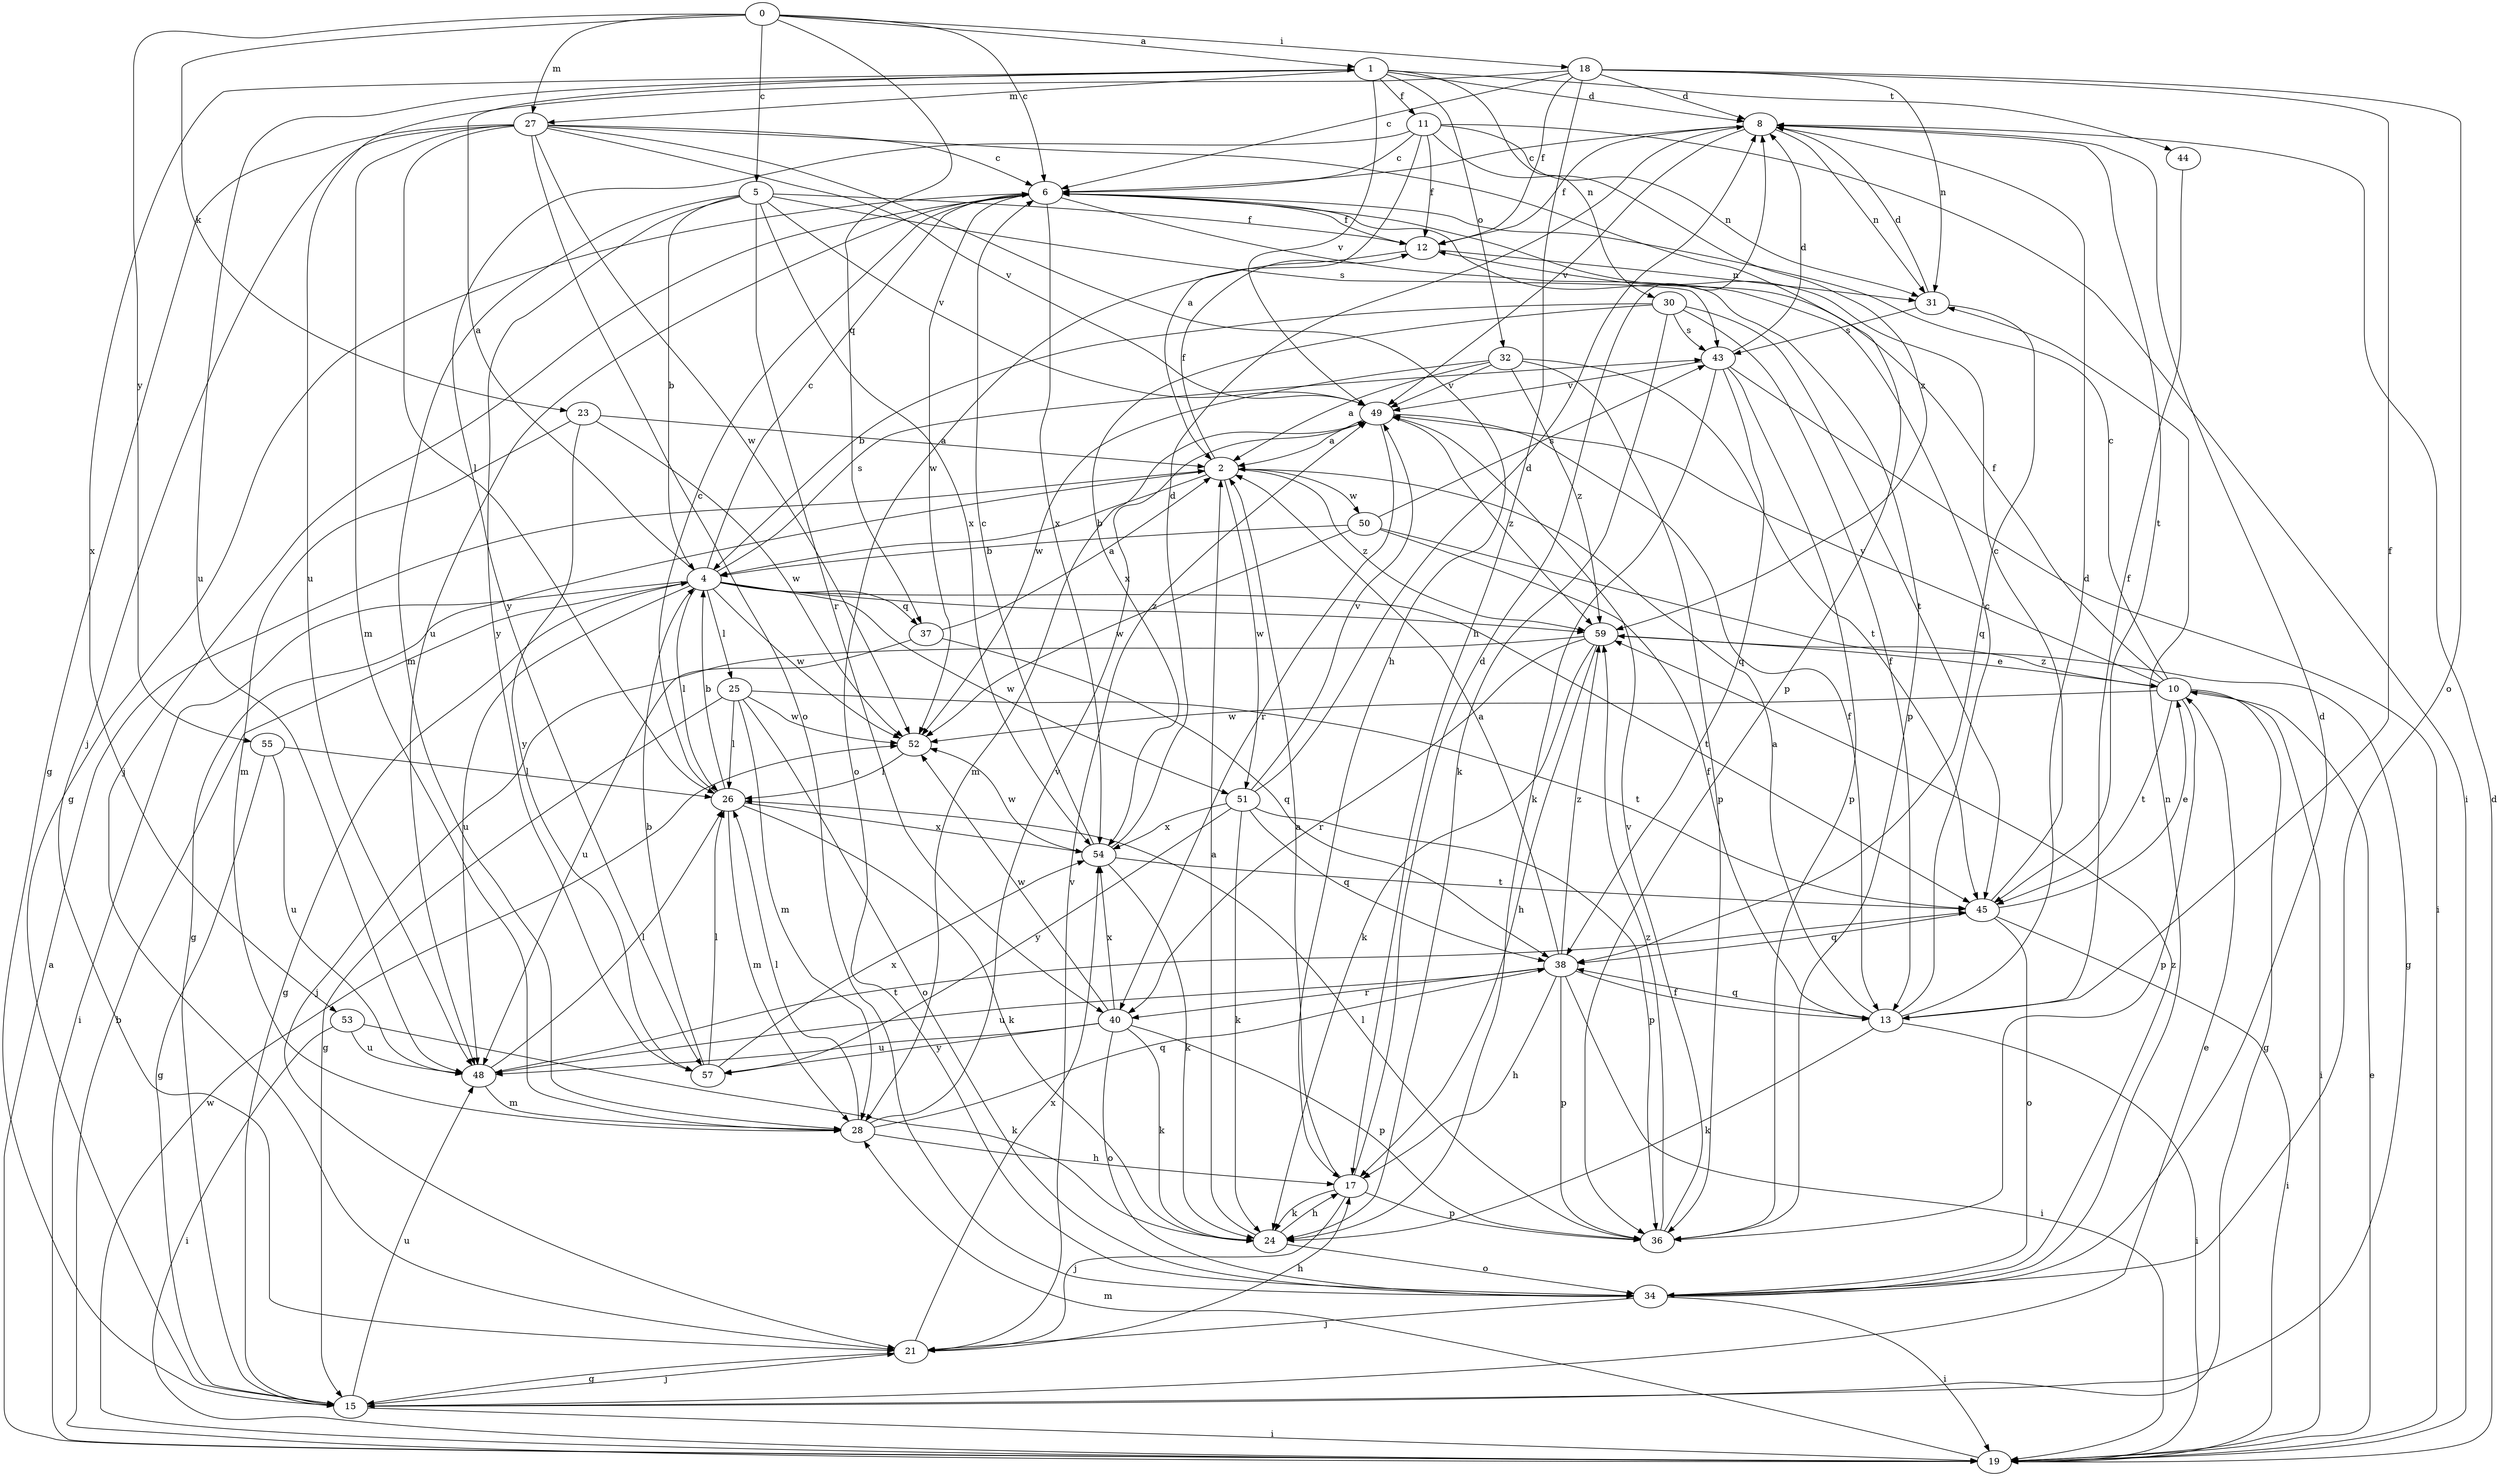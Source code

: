 strict digraph  {
0;
1;
2;
4;
5;
6;
8;
10;
11;
12;
13;
15;
17;
18;
19;
21;
23;
24;
25;
26;
27;
28;
30;
31;
32;
34;
36;
37;
38;
40;
43;
44;
45;
48;
49;
50;
51;
52;
53;
54;
55;
57;
59;
0 -> 1  [label=a];
0 -> 5  [label=c];
0 -> 6  [label=c];
0 -> 18  [label=i];
0 -> 23  [label=k];
0 -> 27  [label=m];
0 -> 37  [label=q];
0 -> 55  [label=y];
1 -> 8  [label=d];
1 -> 11  [label=f];
1 -> 27  [label=m];
1 -> 30  [label=n];
1 -> 32  [label=o];
1 -> 44  [label=t];
1 -> 48  [label=u];
1 -> 49  [label=v];
1 -> 53  [label=x];
2 -> 4  [label=b];
2 -> 12  [label=f];
2 -> 15  [label=g];
2 -> 50  [label=w];
2 -> 51  [label=w];
2 -> 59  [label=z];
4 -> 1  [label=a];
4 -> 6  [label=c];
4 -> 15  [label=g];
4 -> 19  [label=i];
4 -> 25  [label=l];
4 -> 26  [label=l];
4 -> 37  [label=q];
4 -> 43  [label=s];
4 -> 45  [label=t];
4 -> 48  [label=u];
4 -> 51  [label=w];
4 -> 52  [label=w];
4 -> 59  [label=z];
5 -> 4  [label=b];
5 -> 12  [label=f];
5 -> 28  [label=m];
5 -> 40  [label=r];
5 -> 43  [label=s];
5 -> 49  [label=v];
5 -> 54  [label=x];
5 -> 57  [label=y];
6 -> 12  [label=f];
6 -> 15  [label=g];
6 -> 21  [label=j];
6 -> 36  [label=p];
6 -> 48  [label=u];
6 -> 52  [label=w];
6 -> 54  [label=x];
8 -> 6  [label=c];
8 -> 12  [label=f];
8 -> 31  [label=n];
8 -> 45  [label=t];
8 -> 49  [label=v];
10 -> 6  [label=c];
10 -> 12  [label=f];
10 -> 15  [label=g];
10 -> 19  [label=i];
10 -> 36  [label=p];
10 -> 45  [label=t];
10 -> 49  [label=v];
10 -> 52  [label=w];
10 -> 59  [label=z];
11 -> 2  [label=a];
11 -> 6  [label=c];
11 -> 12  [label=f];
11 -> 19  [label=i];
11 -> 31  [label=n];
11 -> 57  [label=y];
11 -> 59  [label=z];
12 -> 31  [label=n];
12 -> 34  [label=o];
13 -> 2  [label=a];
13 -> 6  [label=c];
13 -> 8  [label=d];
13 -> 19  [label=i];
13 -> 24  [label=k];
13 -> 38  [label=q];
15 -> 10  [label=e];
15 -> 19  [label=i];
15 -> 21  [label=j];
15 -> 48  [label=u];
17 -> 2  [label=a];
17 -> 8  [label=d];
17 -> 21  [label=j];
17 -> 24  [label=k];
17 -> 36  [label=p];
18 -> 6  [label=c];
18 -> 8  [label=d];
18 -> 12  [label=f];
18 -> 13  [label=f];
18 -> 17  [label=h];
18 -> 31  [label=n];
18 -> 34  [label=o];
18 -> 48  [label=u];
19 -> 2  [label=a];
19 -> 4  [label=b];
19 -> 8  [label=d];
19 -> 10  [label=e];
19 -> 28  [label=m];
19 -> 52  [label=w];
21 -> 15  [label=g];
21 -> 17  [label=h];
21 -> 49  [label=v];
21 -> 54  [label=x];
23 -> 2  [label=a];
23 -> 28  [label=m];
23 -> 52  [label=w];
23 -> 57  [label=y];
24 -> 2  [label=a];
24 -> 17  [label=h];
24 -> 34  [label=o];
25 -> 15  [label=g];
25 -> 26  [label=l];
25 -> 28  [label=m];
25 -> 34  [label=o];
25 -> 45  [label=t];
25 -> 52  [label=w];
26 -> 4  [label=b];
26 -> 6  [label=c];
26 -> 24  [label=k];
26 -> 28  [label=m];
26 -> 54  [label=x];
27 -> 6  [label=c];
27 -> 15  [label=g];
27 -> 17  [label=h];
27 -> 21  [label=j];
27 -> 26  [label=l];
27 -> 28  [label=m];
27 -> 34  [label=o];
27 -> 36  [label=p];
27 -> 49  [label=v];
27 -> 52  [label=w];
28 -> 17  [label=h];
28 -> 26  [label=l];
28 -> 38  [label=q];
28 -> 49  [label=v];
30 -> 4  [label=b];
30 -> 13  [label=f];
30 -> 24  [label=k];
30 -> 43  [label=s];
30 -> 45  [label=t];
30 -> 54  [label=x];
31 -> 8  [label=d];
31 -> 38  [label=q];
31 -> 43  [label=s];
32 -> 2  [label=a];
32 -> 36  [label=p];
32 -> 45  [label=t];
32 -> 49  [label=v];
32 -> 52  [label=w];
32 -> 59  [label=z];
34 -> 8  [label=d];
34 -> 19  [label=i];
34 -> 21  [label=j];
34 -> 31  [label=n];
34 -> 59  [label=z];
36 -> 26  [label=l];
36 -> 49  [label=v];
36 -> 59  [label=z];
37 -> 2  [label=a];
37 -> 38  [label=q];
37 -> 48  [label=u];
38 -> 2  [label=a];
38 -> 13  [label=f];
38 -> 17  [label=h];
38 -> 19  [label=i];
38 -> 36  [label=p];
38 -> 40  [label=r];
38 -> 48  [label=u];
38 -> 59  [label=z];
40 -> 24  [label=k];
40 -> 34  [label=o];
40 -> 36  [label=p];
40 -> 48  [label=u];
40 -> 52  [label=w];
40 -> 54  [label=x];
40 -> 57  [label=y];
43 -> 8  [label=d];
43 -> 19  [label=i];
43 -> 24  [label=k];
43 -> 36  [label=p];
43 -> 38  [label=q];
43 -> 49  [label=v];
44 -> 13  [label=f];
45 -> 6  [label=c];
45 -> 10  [label=e];
45 -> 19  [label=i];
45 -> 34  [label=o];
45 -> 38  [label=q];
48 -> 26  [label=l];
48 -> 28  [label=m];
48 -> 45  [label=t];
49 -> 2  [label=a];
49 -> 13  [label=f];
49 -> 28  [label=m];
49 -> 40  [label=r];
49 -> 59  [label=z];
50 -> 4  [label=b];
50 -> 13  [label=f];
50 -> 15  [label=g];
50 -> 43  [label=s];
50 -> 52  [label=w];
51 -> 8  [label=d];
51 -> 24  [label=k];
51 -> 36  [label=p];
51 -> 38  [label=q];
51 -> 49  [label=v];
51 -> 54  [label=x];
51 -> 57  [label=y];
52 -> 26  [label=l];
53 -> 19  [label=i];
53 -> 24  [label=k];
53 -> 48  [label=u];
54 -> 6  [label=c];
54 -> 8  [label=d];
54 -> 24  [label=k];
54 -> 45  [label=t];
54 -> 52  [label=w];
55 -> 15  [label=g];
55 -> 26  [label=l];
55 -> 48  [label=u];
57 -> 4  [label=b];
57 -> 26  [label=l];
57 -> 54  [label=x];
59 -> 10  [label=e];
59 -> 17  [label=h];
59 -> 21  [label=j];
59 -> 24  [label=k];
59 -> 40  [label=r];
}
